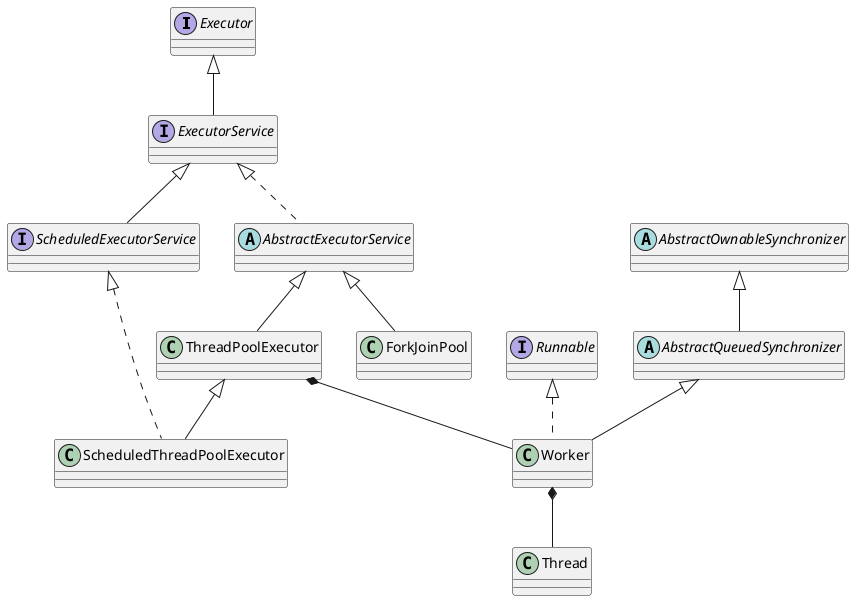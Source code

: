 @startuml
'https://plantuml.com/sequence-diagram

interface Executor{}
interface ExecutorService{}
interface ScheduledExecutorService{}
abstract class AbstractExecutorService{}
class ThreadPoolExecutor{}
class ScheduledThreadPoolExecutor{}
class ForkJoinPool{}


interface Runnable{}
abstract class AbstractOwnableSynchronizer{}
abstract class AbstractQueuedSynchronizer{}
class Worker{}

class Thread{}


Runnable <|.. Worker
AbstractQueuedSynchronizer <|-- Worker
AbstractOwnableSynchronizer <|-- AbstractQueuedSynchronizer
ThreadPoolExecutor *-- Worker
ThreadPoolExecutor <|-- ScheduledThreadPoolExecutor
ScheduledExecutorService <|.. ScheduledThreadPoolExecutor
ExecutorService <|-- ScheduledExecutorService


Executor <|-- ExecutorService
ExecutorService <|.. AbstractExecutorService
AbstractExecutorService <|-- ThreadPoolExecutor
AbstractExecutorService <|-- ForkJoinPool


Worker *--Thread
@enduml